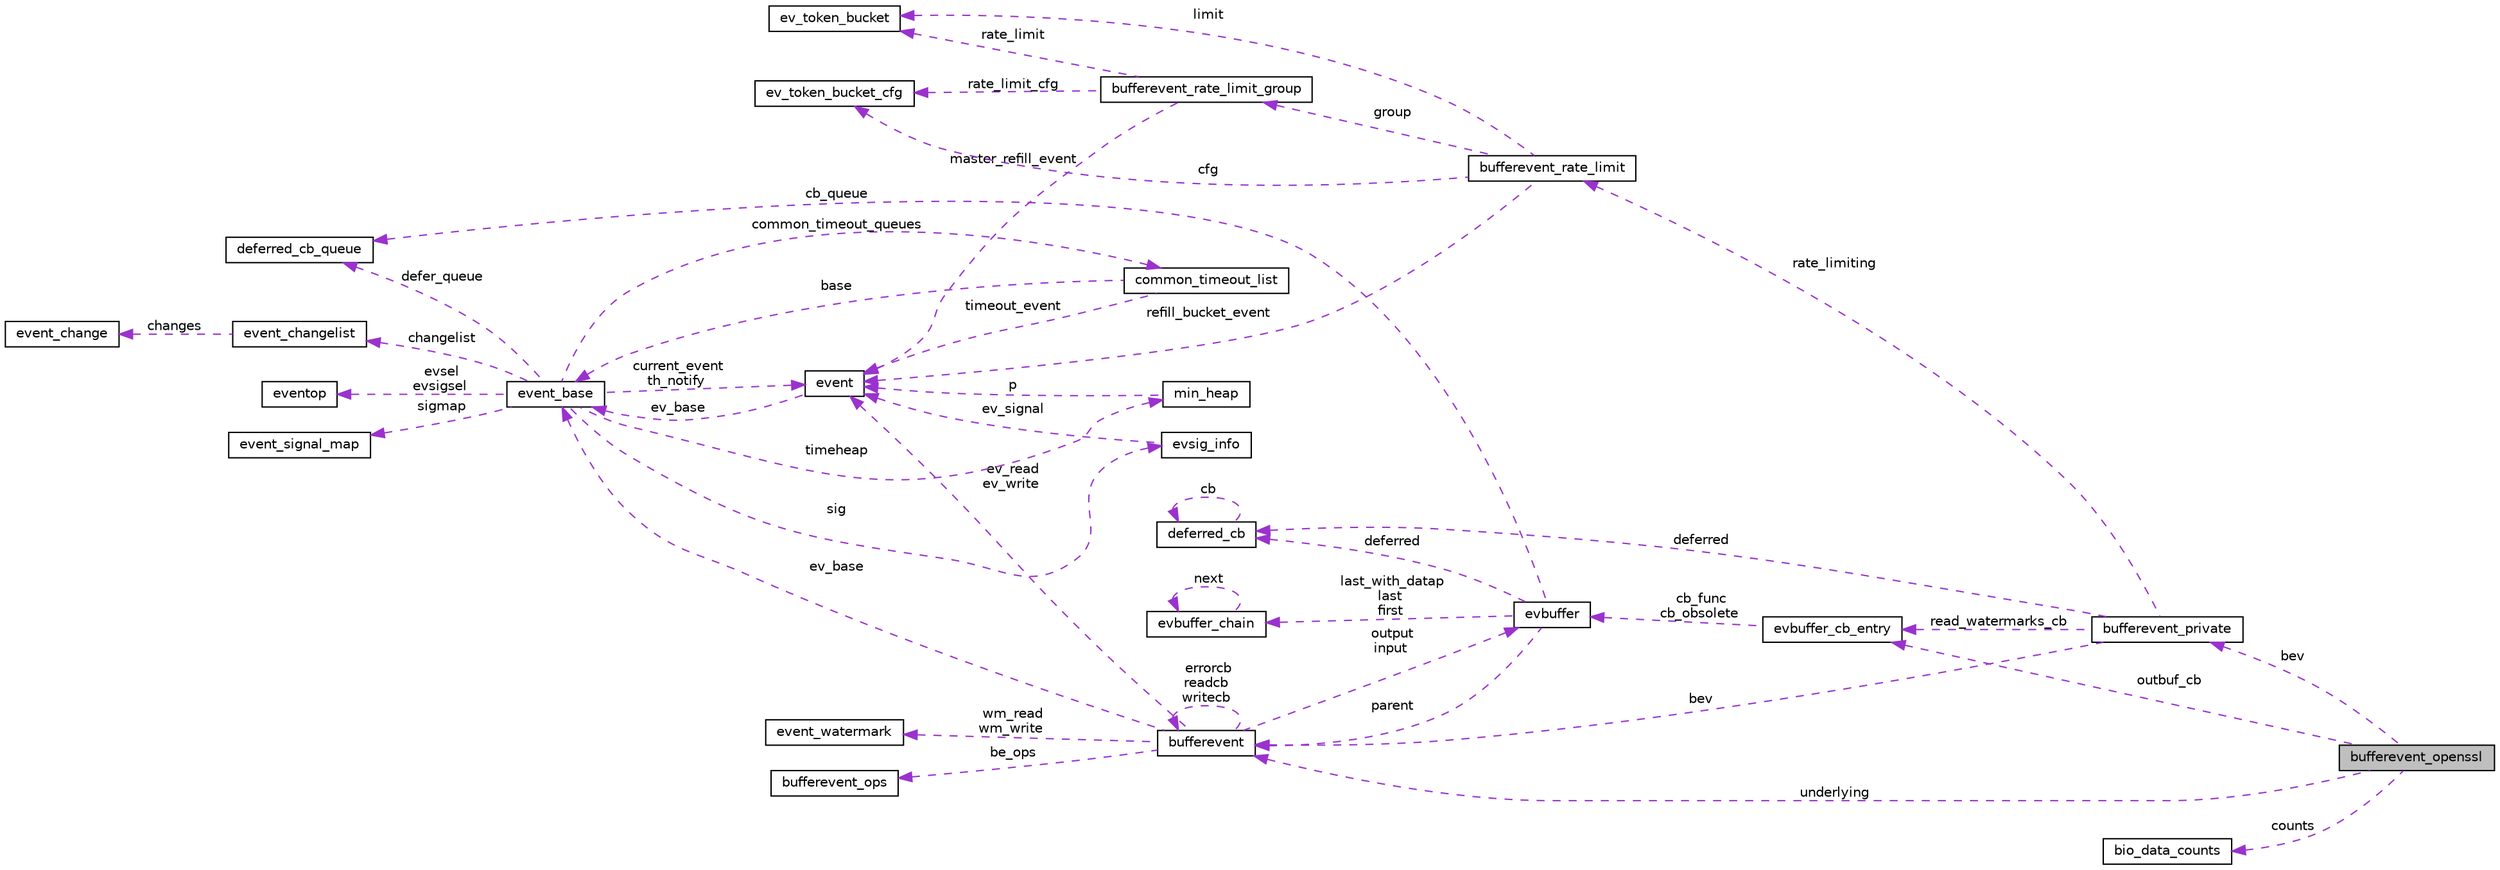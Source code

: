 digraph G
{
  edge [fontname="Helvetica",fontsize="10",labelfontname="Helvetica",labelfontsize="10"];
  node [fontname="Helvetica",fontsize="10",shape=record];
  rankdir="LR";
  Node1 [label="bufferevent_openssl",height=0.2,width=0.4,color="black", fillcolor="grey75", style="filled" fontcolor="black"];
  Node2 -> Node1 [dir="back",color="darkorchid3",fontsize="10",style="dashed",label=" outbuf_cb" ,fontname="Helvetica"];
  Node2 [label="evbuffer_cb_entry",height=0.2,width=0.4,color="black", fillcolor="white", style="filled",URL="$structevbuffer__cb__entry.html"];
  Node3 -> Node2 [dir="back",color="darkorchid3",fontsize="10",style="dashed",label=" cb_func\ncb_obsolete" ,fontname="Helvetica"];
  Node3 [label="evbuffer",height=0.2,width=0.4,color="black", fillcolor="white", style="filled",URL="$structevbuffer.html"];
  Node4 -> Node3 [dir="back",color="darkorchid3",fontsize="10",style="dashed",label=" cb_queue" ,fontname="Helvetica"];
  Node4 [label="deferred_cb_queue",height=0.2,width=0.4,color="black", fillcolor="white", style="filled",URL="$structdeferred__cb__queue.html"];
  Node5 -> Node3 [dir="back",color="darkorchid3",fontsize="10",style="dashed",label=" last_with_datap\nlast\nfirst" ,fontname="Helvetica"];
  Node5 [label="evbuffer_chain",height=0.2,width=0.4,color="black", fillcolor="white", style="filled",URL="$structevbuffer__chain.html"];
  Node5 -> Node5 [dir="back",color="darkorchid3",fontsize="10",style="dashed",label=" next" ,fontname="Helvetica"];
  Node6 -> Node3 [dir="back",color="darkorchid3",fontsize="10",style="dashed",label=" parent" ,fontname="Helvetica"];
  Node6 [label="bufferevent",height=0.2,width=0.4,color="black", fillcolor="white", style="filled",URL="$structbufferevent.html"];
  Node7 -> Node6 [dir="back",color="darkorchid3",fontsize="10",style="dashed",label=" wm_read\nwm_write" ,fontname="Helvetica"];
  Node7 [label="event_watermark",height=0.2,width=0.4,color="black", fillcolor="white", style="filled",URL="$structevent__watermark.html"];
  Node8 -> Node6 [dir="back",color="darkorchid3",fontsize="10",style="dashed",label=" ev_read\nev_write" ,fontname="Helvetica"];
  Node8 [label="event",height=0.2,width=0.4,color="black", fillcolor="white", style="filled",URL="$structevent.html"];
  Node9 -> Node8 [dir="back",color="darkorchid3",fontsize="10",style="dashed",label=" ev_base" ,fontname="Helvetica"];
  Node9 [label="event_base",height=0.2,width=0.4,color="black", fillcolor="white", style="filled",URL="$structevent__base.html"];
  Node10 -> Node9 [dir="back",color="darkorchid3",fontsize="10",style="dashed",label=" evsel\nevsigsel" ,fontname="Helvetica"];
  Node10 [label="eventop",height=0.2,width=0.4,color="black", fillcolor="white", style="filled",URL="$structeventop.html"];
  Node11 -> Node9 [dir="back",color="darkorchid3",fontsize="10",style="dashed",label=" sig" ,fontname="Helvetica"];
  Node11 [label="evsig_info",height=0.2,width=0.4,color="black", fillcolor="white", style="filled",URL="$structevsig__info.html"];
  Node8 -> Node11 [dir="back",color="darkorchid3",fontsize="10",style="dashed",label=" ev_signal" ,fontname="Helvetica"];
  Node12 -> Node9 [dir="back",color="darkorchid3",fontsize="10",style="dashed",label=" timeheap" ,fontname="Helvetica"];
  Node12 [label="min_heap",height=0.2,width=0.4,color="black", fillcolor="white", style="filled",URL="$structmin__heap.html"];
  Node8 -> Node12 [dir="back",color="darkorchid3",fontsize="10",style="dashed",label=" p" ,fontname="Helvetica"];
  Node4 -> Node9 [dir="back",color="darkorchid3",fontsize="10",style="dashed",label=" defer_queue" ,fontname="Helvetica"];
  Node8 -> Node9 [dir="back",color="darkorchid3",fontsize="10",style="dashed",label=" current_event\nth_notify" ,fontname="Helvetica"];
  Node13 -> Node9 [dir="back",color="darkorchid3",fontsize="10",style="dashed",label=" common_timeout_queues" ,fontname="Helvetica"];
  Node13 [label="common_timeout_list",height=0.2,width=0.4,color="black", fillcolor="white", style="filled",URL="$structcommon__timeout__list.html"];
  Node8 -> Node13 [dir="back",color="darkorchid3",fontsize="10",style="dashed",label=" timeout_event" ,fontname="Helvetica"];
  Node9 -> Node13 [dir="back",color="darkorchid3",fontsize="10",style="dashed",label=" base" ,fontname="Helvetica"];
  Node14 -> Node9 [dir="back",color="darkorchid3",fontsize="10",style="dashed",label=" sigmap" ,fontname="Helvetica"];
  Node14 [label="event_signal_map",height=0.2,width=0.4,color="black", fillcolor="white", style="filled",URL="$structevent__signal__map.html"];
  Node15 -> Node9 [dir="back",color="darkorchid3",fontsize="10",style="dashed",label=" changelist" ,fontname="Helvetica"];
  Node15 [label="event_changelist",height=0.2,width=0.4,color="black", fillcolor="white", style="filled",URL="$structevent__changelist.html"];
  Node16 -> Node15 [dir="back",color="darkorchid3",fontsize="10",style="dashed",label=" changes" ,fontname="Helvetica"];
  Node16 [label="event_change",height=0.2,width=0.4,color="black", fillcolor="white", style="filled",URL="$structevent__change.html"];
  Node3 -> Node6 [dir="back",color="darkorchid3",fontsize="10",style="dashed",label=" output\ninput" ,fontname="Helvetica"];
  Node9 -> Node6 [dir="back",color="darkorchid3",fontsize="10",style="dashed",label=" ev_base" ,fontname="Helvetica"];
  Node6 -> Node6 [dir="back",color="darkorchid3",fontsize="10",style="dashed",label=" errorcb\nreadcb\nwritecb" ,fontname="Helvetica"];
  Node17 -> Node6 [dir="back",color="darkorchid3",fontsize="10",style="dashed",label=" be_ops" ,fontname="Helvetica"];
  Node17 [label="bufferevent_ops",height=0.2,width=0.4,color="black", fillcolor="white", style="filled",URL="$structbufferevent__ops.html"];
  Node18 -> Node3 [dir="back",color="darkorchid3",fontsize="10",style="dashed",label=" deferred" ,fontname="Helvetica"];
  Node18 [label="deferred_cb",height=0.2,width=0.4,color="black", fillcolor="white", style="filled",URL="$structdeferred__cb.html"];
  Node18 -> Node18 [dir="back",color="darkorchid3",fontsize="10",style="dashed",label=" cb" ,fontname="Helvetica"];
  Node19 -> Node1 [dir="back",color="darkorchid3",fontsize="10",style="dashed",label=" bev" ,fontname="Helvetica"];
  Node19 [label="bufferevent_private",height=0.2,width=0.4,color="black", fillcolor="white", style="filled",URL="$structbufferevent__private.html"];
  Node20 -> Node19 [dir="back",color="darkorchid3",fontsize="10",style="dashed",label=" rate_limiting" ,fontname="Helvetica"];
  Node20 [label="bufferevent_rate_limit",height=0.2,width=0.4,color="black", fillcolor="white", style="filled",URL="$structbufferevent__rate__limit.html"];
  Node21 -> Node20 [dir="back",color="darkorchid3",fontsize="10",style="dashed",label=" group" ,fontname="Helvetica"];
  Node21 [label="bufferevent_rate_limit_group",height=0.2,width=0.4,color="black", fillcolor="white", style="filled",URL="$structbufferevent__rate__limit__group.html"];
  Node8 -> Node21 [dir="back",color="darkorchid3",fontsize="10",style="dashed",label=" master_refill_event" ,fontname="Helvetica"];
  Node22 -> Node21 [dir="back",color="darkorchid3",fontsize="10",style="dashed",label=" rate_limit_cfg" ,fontname="Helvetica"];
  Node22 [label="ev_token_bucket_cfg",height=0.2,width=0.4,color="black", fillcolor="white", style="filled",URL="$structev__token__bucket__cfg.html"];
  Node23 -> Node21 [dir="back",color="darkorchid3",fontsize="10",style="dashed",label=" rate_limit" ,fontname="Helvetica"];
  Node23 [label="ev_token_bucket",height=0.2,width=0.4,color="black", fillcolor="white", style="filled",URL="$structev__token__bucket.html"];
  Node8 -> Node20 [dir="back",color="darkorchid3",fontsize="10",style="dashed",label=" refill_bucket_event" ,fontname="Helvetica"];
  Node22 -> Node20 [dir="back",color="darkorchid3",fontsize="10",style="dashed",label=" cfg" ,fontname="Helvetica"];
  Node23 -> Node20 [dir="back",color="darkorchid3",fontsize="10",style="dashed",label=" limit" ,fontname="Helvetica"];
  Node2 -> Node19 [dir="back",color="darkorchid3",fontsize="10",style="dashed",label=" read_watermarks_cb" ,fontname="Helvetica"];
  Node18 -> Node19 [dir="back",color="darkorchid3",fontsize="10",style="dashed",label=" deferred" ,fontname="Helvetica"];
  Node6 -> Node19 [dir="back",color="darkorchid3",fontsize="10",style="dashed",label=" bev" ,fontname="Helvetica"];
  Node24 -> Node1 [dir="back",color="darkorchid3",fontsize="10",style="dashed",label=" counts" ,fontname="Helvetica"];
  Node24 [label="bio_data_counts",height=0.2,width=0.4,color="black", fillcolor="white", style="filled",URL="$structbio__data__counts.html"];
  Node6 -> Node1 [dir="back",color="darkorchid3",fontsize="10",style="dashed",label=" underlying" ,fontname="Helvetica"];
}
